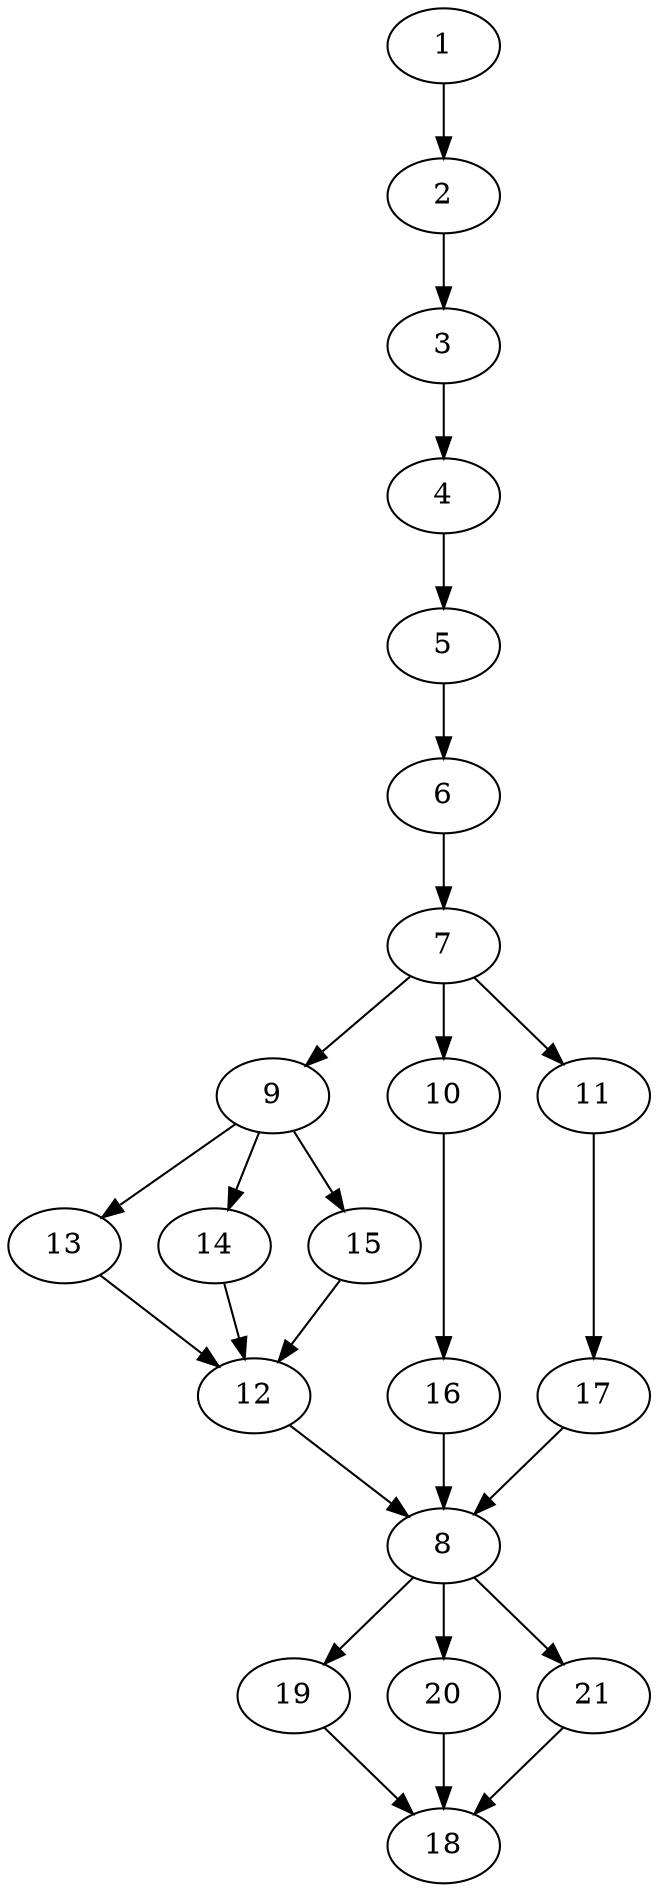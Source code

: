 digraph "SeriesParallel-MaxBf-4_Nodes_21_CCR_0.10_WeightType_Random" {
	graph ["Duplicate states"=0,
		"Max states in OPEN"=24,
		Modes="60000ms; partial expansion, ; Pruning: processor isomorphism, processor normalisation, task equivalence, equivalent schedule 2, ; \
F-value: new, DRT, ; Optimisation: list scheduling, ",
		"Node concurrency"=-1,
		"Number of processors"=16,
		"Pruned using list schedule length"=29887,
		"States removed from OPEN"=5863,
		"Time to schedule (ms)"=438,
		"Total idle time"=1296,
		"Total schedule length"=1008,
		"Total sequential time"=1483,
		"Total states created"=35811
	];
	1	 ["Finish time"=36,
		Processor=0,
		"Start time"=0,
		Weight=36];
	2	 ["Finish time"=157,
		Processor=0,
		"Start time"=36,
		Weight=121];
	1 -> 2	 [Weight=9];
	3	 ["Finish time"=206,
		Processor=0,
		"Start time"=157,
		Weight=49];
	2 -> 3	 [Weight=8];
	4	 ["Finish time"=303,
		Processor=0,
		"Start time"=206,
		Weight=97];
	3 -> 4	 [Weight=2];
	5	 ["Finish time"=376,
		Processor=0,
		"Start time"=303,
		Weight=73];
	4 -> 5	 [Weight=6];
	6	 ["Finish time"=425,
		Processor=0,
		"Start time"=376,
		Weight=49];
	5 -> 6	 [Weight=4];
	7	 ["Finish time"=474,
		Processor=0,
		"Start time"=425,
		Weight=49];
	6 -> 7	 [Weight=3];
	9	 ["Finish time"=583,
		Processor=0,
		"Start time"=474,
		Weight=109];
	7 -> 9	 [Weight=8];
	10	 ["Finish time"=505,
		Processor=1,
		"Start time"=481,
		Weight=24];
	7 -> 10	 [Weight=7];
	11	 ["Finish time"=566,
		Processor=1,
		"Start time"=505,
		Weight=61];
	7 -> 11	 [Weight=9];
	8	 ["Finish time"=814,
		Processor=0,
		"Start time"=753,
		Weight=61];
	19	 ["Finish time"=893,
		Processor=1,
		"Start time"=820,
		Weight=73];
	8 -> 19	 [Weight=6];
	20	 ["Finish time"=923,
		Processor=0,
		"Start time"=814,
		Weight=109];
	8 -> 20	 [Weight=6];
	21	 ["Finish time"=878,
		Processor=2,
		"Start time"=817,
		Weight=61];
	8 -> 21	 [Weight=3];
	13	 ["Finish time"=692,
		Processor=0,
		"Start time"=583,
		Weight=109];
	9 -> 13	 [Weight=3];
	14	 ["Finish time"=673,
		Processor=1,
		"Start time"=588,
		Weight=85];
	9 -> 14	 [Weight=5];
	15	 ["Finish time"=654,
		Processor=2,
		"Start time"=593,
		Weight=61];
	9 -> 15	 [Weight=10];
	16	 ["Finish time"=715,
		Processor=2,
		"Start time"=654,
		Weight=61];
	10 -> 16	 [Weight=2];
	17	 ["Finish time"=722,
		Processor=1,
		"Start time"=673,
		Weight=49];
	11 -> 17	 [Weight=6];
	12	 ["Finish time"=753,
		Processor=0,
		"Start time"=692,
		Weight=61];
	12 -> 8	 [Weight=5];
	13 -> 12	 [Weight=7];
	14 -> 12	 [Weight=3];
	15 -> 12	 [Weight=10];
	16 -> 8	 [Weight=2];
	17 -> 8	 [Weight=6];
	18	 ["Finish time"=1008,
		Processor=0,
		"Start time"=923,
		Weight=85];
	19 -> 18	 [Weight=8];
	20 -> 18	 [Weight=8];
	21 -> 18	 [Weight=2];
}
